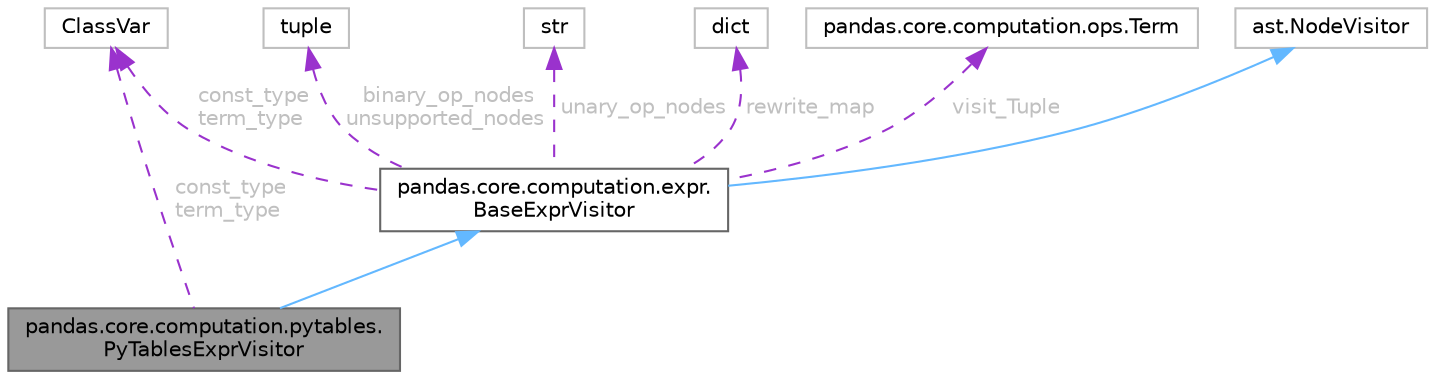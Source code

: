 digraph "pandas.core.computation.pytables.PyTablesExprVisitor"
{
 // LATEX_PDF_SIZE
  bgcolor="transparent";
  edge [fontname=Helvetica,fontsize=10,labelfontname=Helvetica,labelfontsize=10];
  node [fontname=Helvetica,fontsize=10,shape=box,height=0.2,width=0.4];
  Node1 [id="Node000001",label="pandas.core.computation.pytables.\lPyTablesExprVisitor",height=0.2,width=0.4,color="gray40", fillcolor="grey60", style="filled", fontcolor="black",tooltip=" "];
  Node2 -> Node1 [id="edge9_Node000001_Node000002",dir="back",color="steelblue1",style="solid",tooltip=" "];
  Node2 [id="Node000002",label="pandas.core.computation.expr.\lBaseExprVisitor",height=0.2,width=0.4,color="gray40", fillcolor="white", style="filled",URL="$dd/d3a/classpandas_1_1core_1_1computation_1_1expr_1_1BaseExprVisitor.html",tooltip=" "];
  Node3 -> Node2 [id="edge10_Node000002_Node000003",dir="back",color="steelblue1",style="solid",tooltip=" "];
  Node3 [id="Node000003",label="ast.NodeVisitor",height=0.2,width=0.4,color="grey75", fillcolor="white", style="filled",tooltip=" "];
  Node4 -> Node2 [id="edge11_Node000002_Node000004",dir="back",color="darkorchid3",style="dashed",tooltip=" ",label=" const_type\nterm_type",fontcolor="grey" ];
  Node4 [id="Node000004",label="ClassVar",height=0.2,width=0.4,color="grey75", fillcolor="white", style="filled",tooltip=" "];
  Node5 -> Node2 [id="edge12_Node000002_Node000005",dir="back",color="darkorchid3",style="dashed",tooltip=" ",label=" binary_op_nodes\nunsupported_nodes",fontcolor="grey" ];
  Node5 [id="Node000005",label="tuple",height=0.2,width=0.4,color="grey75", fillcolor="white", style="filled",tooltip=" "];
  Node6 -> Node2 [id="edge13_Node000002_Node000006",dir="back",color="darkorchid3",style="dashed",tooltip=" ",label=" unary_op_nodes",fontcolor="grey" ];
  Node6 [id="Node000006",label="str",height=0.2,width=0.4,color="grey75", fillcolor="white", style="filled",tooltip=" "];
  Node7 -> Node2 [id="edge14_Node000002_Node000007",dir="back",color="darkorchid3",style="dashed",tooltip=" ",label=" rewrite_map",fontcolor="grey" ];
  Node7 [id="Node000007",label="dict",height=0.2,width=0.4,color="grey75", fillcolor="white", style="filled",tooltip=" "];
  Node8 -> Node2 [id="edge15_Node000002_Node000008",dir="back",color="darkorchid3",style="dashed",tooltip=" ",label=" visit_Tuple",fontcolor="grey" ];
  Node8 [id="Node000008",label="pandas.core.computation.ops.Term",height=0.2,width=0.4,color="grey75", fillcolor="white", style="filled",URL="$d1/d1e/classpandas_1_1core_1_1computation_1_1ops_1_1Term.html",tooltip=" "];
  Node4 -> Node1 [id="edge16_Node000001_Node000004",dir="back",color="darkorchid3",style="dashed",tooltip=" ",label=" const_type\nterm_type",fontcolor="grey" ];
}
